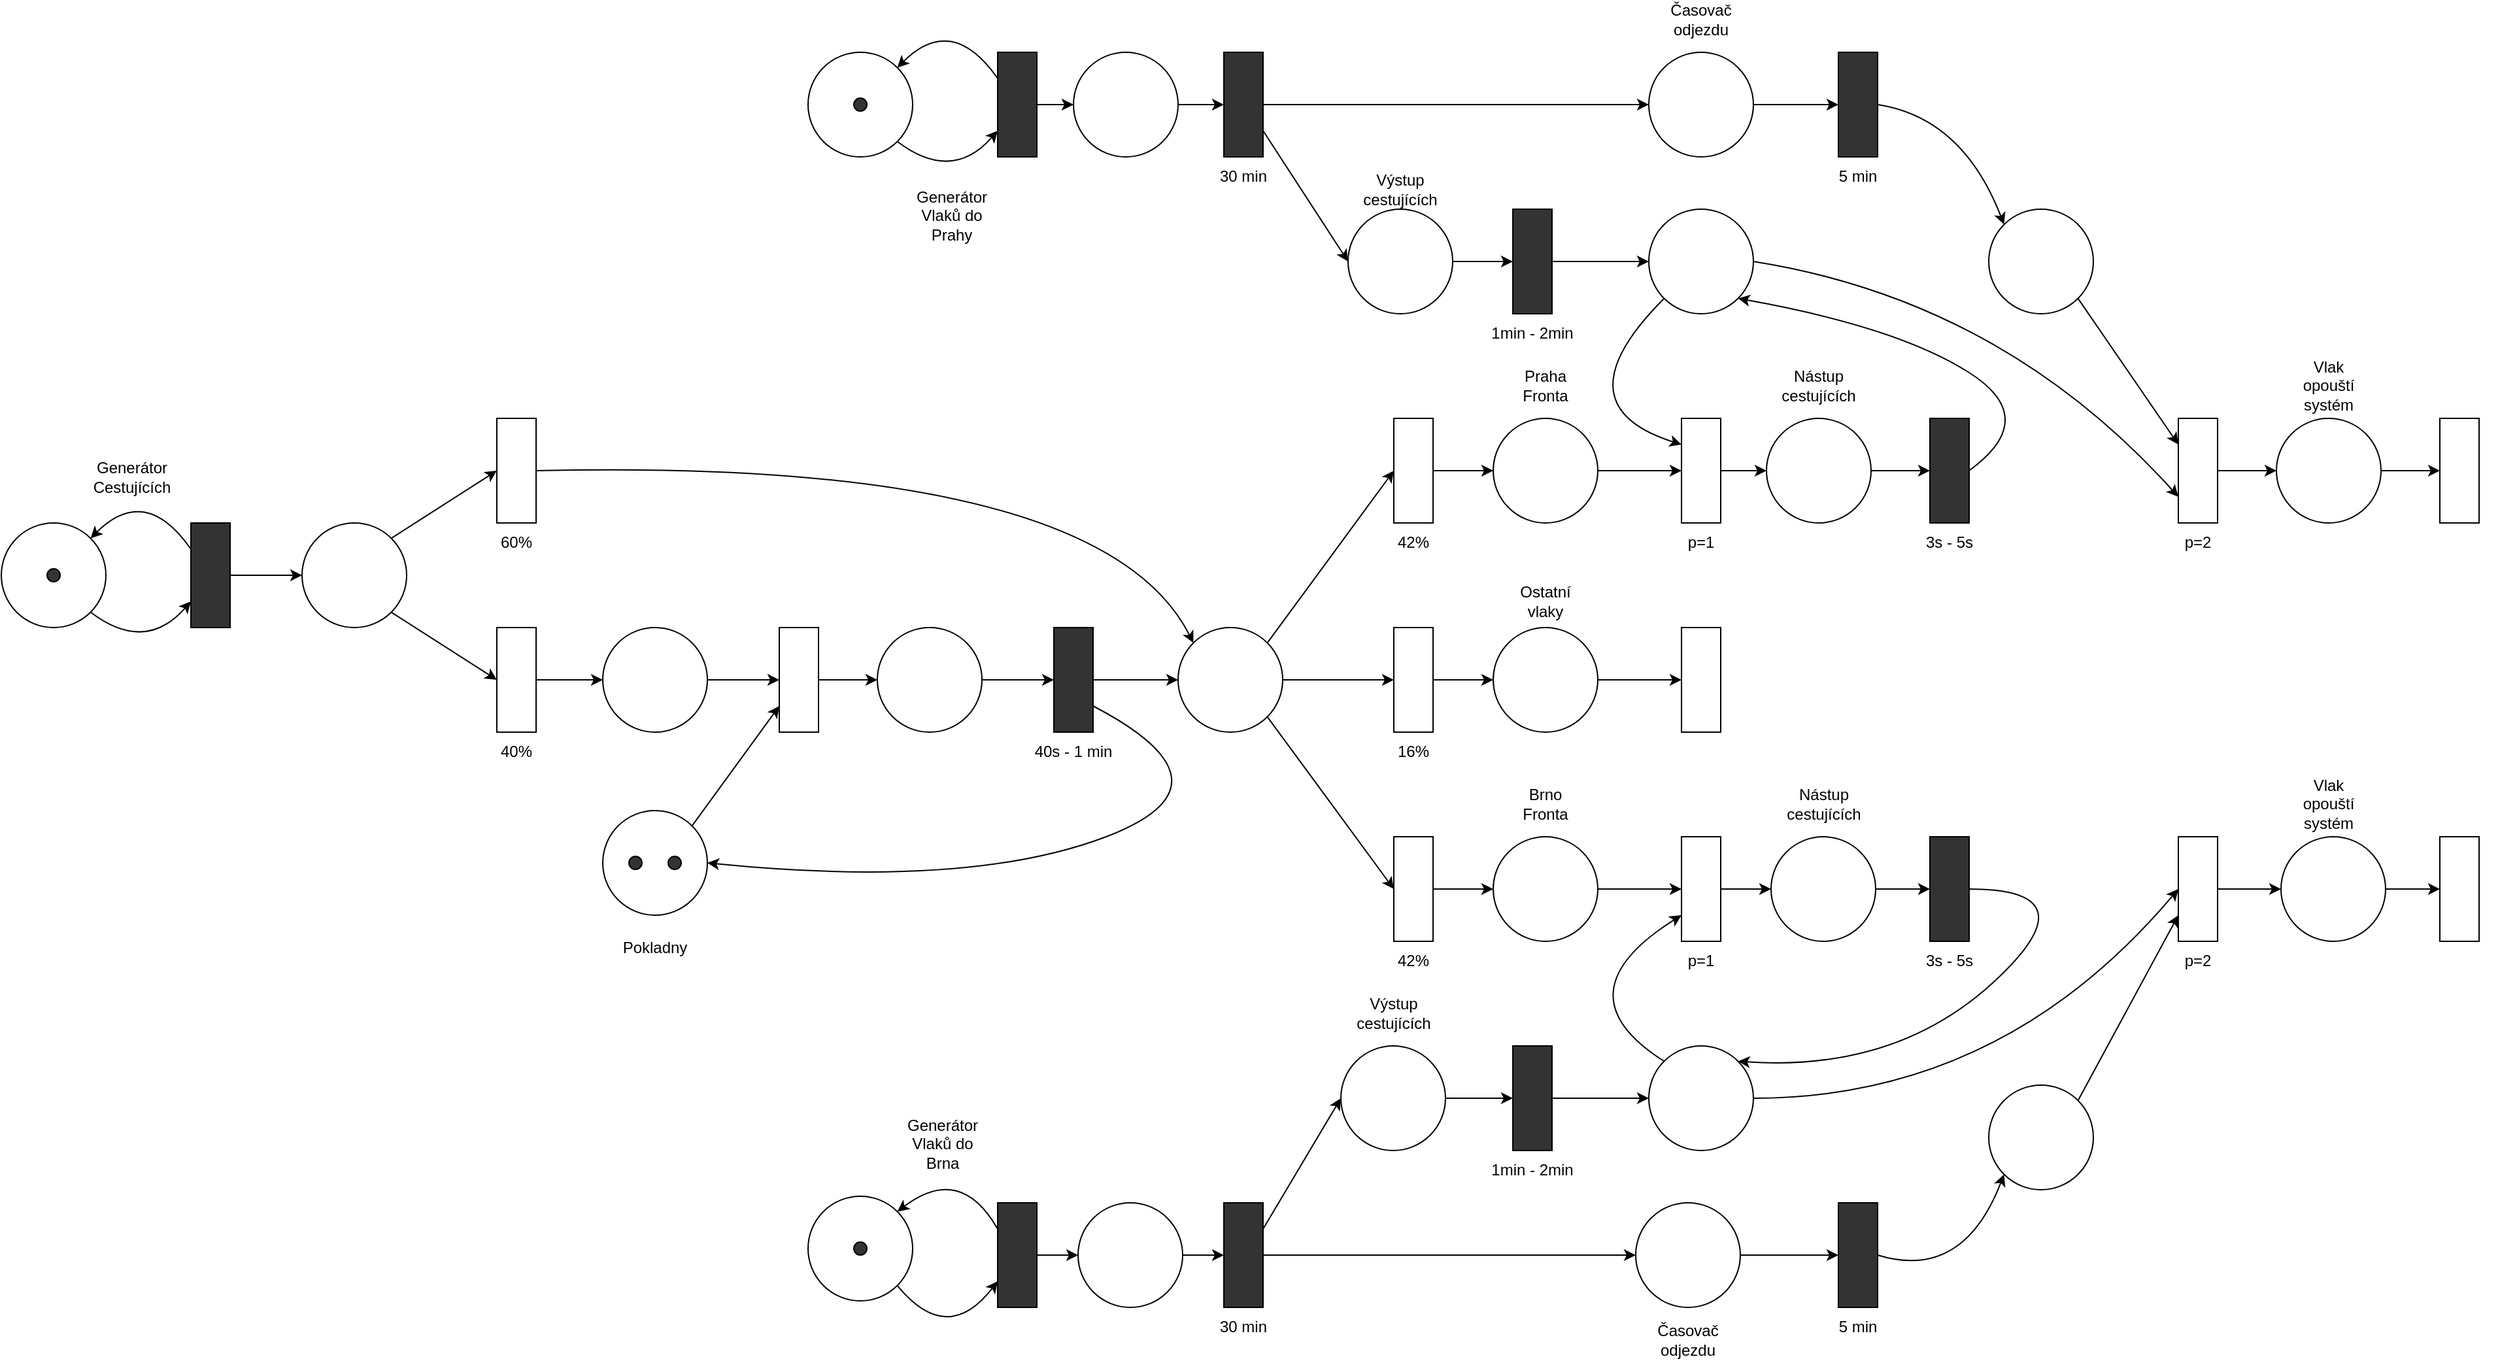 <mxfile version="20.3.0" type="device"><diagram id="8PvpPZHvQpY-oOPZ6STh" name="Stránka-1"><mxGraphModel dx="2031" dy="1251" grid="1" gridSize="10" guides="1" tooltips="1" connect="1" arrows="1" fold="1" page="1" pageScale="1" pageWidth="827" pageHeight="1169" math="0" shadow="0"><root><mxCell id="0"/><mxCell id="1" parent="0"/><mxCell id="_x_UC0KCQt8xl_DycXk4-1" value="" style="ellipse;whiteSpace=wrap;html=1;aspect=fixed;" vertex="1" parent="1"><mxGeometry x="20" y="400" width="80" height="80" as="geometry"/></mxCell><mxCell id="_x_UC0KCQt8xl_DycXk4-7" value="" style="group" vertex="1" connectable="0" parent="1"><mxGeometry x="150" y="400" width="60" height="110" as="geometry"/></mxCell><mxCell id="_x_UC0KCQt8xl_DycXk4-5" value="" style="rounded=0;whiteSpace=wrap;html=1;fillColor=#333333;" vertex="1" parent="_x_UC0KCQt8xl_DycXk4-7"><mxGeometry x="15" width="30" height="80" as="geometry"/></mxCell><mxCell id="_x_UC0KCQt8xl_DycXk4-8" value="" style="group" vertex="1" connectable="0" parent="1"><mxGeometry x="384" y="320" width="60" height="110" as="geometry"/></mxCell><mxCell id="_x_UC0KCQt8xl_DycXk4-2" value="" style="rounded=0;whiteSpace=wrap;html=1;" vertex="1" parent="_x_UC0KCQt8xl_DycXk4-8"><mxGeometry x="15" width="30" height="80" as="geometry"/></mxCell><mxCell id="_x_UC0KCQt8xl_DycXk4-3" value="60%" style="text;html=1;strokeColor=none;fillColor=none;align=center;verticalAlign=middle;whiteSpace=wrap;rounded=0;" vertex="1" parent="_x_UC0KCQt8xl_DycXk4-8"><mxGeometry y="80" width="60" height="30" as="geometry"/></mxCell><mxCell id="_x_UC0KCQt8xl_DycXk4-9" value="" style="ellipse;whiteSpace=wrap;html=1;aspect=fixed;fillColor=#333333;" vertex="1" parent="1"><mxGeometry x="55" y="435" width="10" height="10" as="geometry"/></mxCell><mxCell id="_x_UC0KCQt8xl_DycXk4-10" value="" style="curved=1;endArrow=classic;html=1;rounded=0;exitX=1;exitY=1;exitDx=0;exitDy=0;entryX=0;entryY=0.75;entryDx=0;entryDy=0;" edge="1" parent="1" source="_x_UC0KCQt8xl_DycXk4-1" target="_x_UC0KCQt8xl_DycXk4-5"><mxGeometry width="50" height="50" relative="1" as="geometry"><mxPoint x="260" y="350" as="sourcePoint"/><mxPoint x="310" y="300" as="targetPoint"/><Array as="points"><mxPoint x="130" y="500"/></Array></mxGeometry></mxCell><mxCell id="_x_UC0KCQt8xl_DycXk4-11" value="" style="curved=1;endArrow=classic;html=1;rounded=0;exitX=0;exitY=0.25;exitDx=0;exitDy=0;entryX=1;entryY=0;entryDx=0;entryDy=0;" edge="1" parent="1" source="_x_UC0KCQt8xl_DycXk4-5" target="_x_UC0KCQt8xl_DycXk4-1"><mxGeometry width="50" height="50" relative="1" as="geometry"><mxPoint x="98.284" y="478.284" as="sourcePoint"/><mxPoint x="175" y="470" as="targetPoint"/><Array as="points"><mxPoint x="130" y="370"/></Array></mxGeometry></mxCell><mxCell id="_x_UC0KCQt8xl_DycXk4-13" value="Generátor Cestujících" style="text;html=1;strokeColor=none;fillColor=none;align=center;verticalAlign=middle;whiteSpace=wrap;rounded=0;" vertex="1" parent="1"><mxGeometry x="90" y="350" width="60" height="30" as="geometry"/></mxCell><mxCell id="_x_UC0KCQt8xl_DycXk4-14" value="" style="ellipse;whiteSpace=wrap;html=1;aspect=fixed;fillColor=#FFFFFF;" vertex="1" parent="1"><mxGeometry x="250" y="400" width="80" height="80" as="geometry"/></mxCell><mxCell id="_x_UC0KCQt8xl_DycXk4-15" value="" style="endArrow=classic;html=1;rounded=0;exitX=1;exitY=0.5;exitDx=0;exitDy=0;entryX=0;entryY=0.5;entryDx=0;entryDy=0;" edge="1" parent="1" source="_x_UC0KCQt8xl_DycXk4-5" target="_x_UC0KCQt8xl_DycXk4-14"><mxGeometry width="50" height="50" relative="1" as="geometry"><mxPoint x="260" y="430" as="sourcePoint"/><mxPoint x="310" y="380" as="targetPoint"/></mxGeometry></mxCell><mxCell id="_x_UC0KCQt8xl_DycXk4-16" value="" style="group" vertex="1" connectable="0" parent="1"><mxGeometry x="384" y="480" width="60" height="110" as="geometry"/></mxCell><mxCell id="_x_UC0KCQt8xl_DycXk4-17" value="" style="rounded=0;whiteSpace=wrap;html=1;" vertex="1" parent="_x_UC0KCQt8xl_DycXk4-16"><mxGeometry x="15" width="30" height="80" as="geometry"/></mxCell><mxCell id="_x_UC0KCQt8xl_DycXk4-18" value="40%" style="text;html=1;strokeColor=none;fillColor=none;align=center;verticalAlign=middle;whiteSpace=wrap;rounded=0;" vertex="1" parent="_x_UC0KCQt8xl_DycXk4-16"><mxGeometry y="80" width="60" height="30" as="geometry"/></mxCell><mxCell id="_x_UC0KCQt8xl_DycXk4-19" value="" style="endArrow=classic;html=1;rounded=0;exitX=1;exitY=0;exitDx=0;exitDy=0;entryX=0;entryY=0.5;entryDx=0;entryDy=0;" edge="1" parent="1" source="_x_UC0KCQt8xl_DycXk4-14" target="_x_UC0KCQt8xl_DycXk4-2"><mxGeometry width="50" height="50" relative="1" as="geometry"><mxPoint x="390" y="430" as="sourcePoint"/><mxPoint x="440" y="380" as="targetPoint"/></mxGeometry></mxCell><mxCell id="_x_UC0KCQt8xl_DycXk4-20" value="" style="endArrow=classic;html=1;rounded=0;exitX=1;exitY=1;exitDx=0;exitDy=0;entryX=0;entryY=0.5;entryDx=0;entryDy=0;" edge="1" parent="1" source="_x_UC0KCQt8xl_DycXk4-14" target="_x_UC0KCQt8xl_DycXk4-17"><mxGeometry width="50" height="50" relative="1" as="geometry"><mxPoint x="390" y="430" as="sourcePoint"/><mxPoint x="440" y="380" as="targetPoint"/></mxGeometry></mxCell><mxCell id="_x_UC0KCQt8xl_DycXk4-21" value="" style="ellipse;whiteSpace=wrap;html=1;aspect=fixed;fillColor=#FFFFFF;" vertex="1" parent="1"><mxGeometry x="480" y="480" width="80" height="80" as="geometry"/></mxCell><mxCell id="_x_UC0KCQt8xl_DycXk4-22" value="" style="endArrow=classic;html=1;rounded=0;exitX=1;exitY=0.5;exitDx=0;exitDy=0;" edge="1" parent="1" source="_x_UC0KCQt8xl_DycXk4-17" target="_x_UC0KCQt8xl_DycXk4-21"><mxGeometry width="50" height="50" relative="1" as="geometry"><mxPoint x="460" y="430" as="sourcePoint"/><mxPoint x="510" y="380" as="targetPoint"/></mxGeometry></mxCell><mxCell id="_x_UC0KCQt8xl_DycXk4-23" value="" style="group" vertex="1" connectable="0" parent="1"><mxGeometry x="600" y="480" width="60" height="110" as="geometry"/></mxCell><mxCell id="_x_UC0KCQt8xl_DycXk4-24" value="" style="rounded=0;whiteSpace=wrap;html=1;" vertex="1" parent="_x_UC0KCQt8xl_DycXk4-23"><mxGeometry x="15" width="30" height="80" as="geometry"/></mxCell><mxCell id="_x_UC0KCQt8xl_DycXk4-26" value="" style="endArrow=classic;html=1;rounded=0;entryX=0;entryY=0.5;entryDx=0;entryDy=0;exitX=1;exitY=0.5;exitDx=0;exitDy=0;" edge="1" parent="1" source="_x_UC0KCQt8xl_DycXk4-21" target="_x_UC0KCQt8xl_DycXk4-24"><mxGeometry width="50" height="50" relative="1" as="geometry"><mxPoint x="460" y="430" as="sourcePoint"/><mxPoint x="510" y="380" as="targetPoint"/></mxGeometry></mxCell><mxCell id="_x_UC0KCQt8xl_DycXk4-27" value="" style="ellipse;whiteSpace=wrap;html=1;aspect=fixed;fillColor=#FFFFFF;" vertex="1" parent="1"><mxGeometry x="480" y="620" width="80" height="80" as="geometry"/></mxCell><mxCell id="_x_UC0KCQt8xl_DycXk4-28" value="" style="ellipse;whiteSpace=wrap;html=1;aspect=fixed;fillColor=#333333;" vertex="1" parent="1"><mxGeometry x="530" y="655" width="10" height="10" as="geometry"/></mxCell><mxCell id="_x_UC0KCQt8xl_DycXk4-29" value="" style="ellipse;whiteSpace=wrap;html=1;aspect=fixed;fillColor=#333333;" vertex="1" parent="1"><mxGeometry x="500" y="655" width="10" height="10" as="geometry"/></mxCell><mxCell id="_x_UC0KCQt8xl_DycXk4-30" value="Pokladny" style="text;html=1;strokeColor=none;fillColor=none;align=center;verticalAlign=middle;whiteSpace=wrap;rounded=0;" vertex="1" parent="1"><mxGeometry x="490" y="710" width="60" height="30" as="geometry"/></mxCell><mxCell id="_x_UC0KCQt8xl_DycXk4-31" value="" style="endArrow=classic;html=1;rounded=0;exitX=1;exitY=0;exitDx=0;exitDy=0;entryX=0;entryY=0.75;entryDx=0;entryDy=0;" edge="1" parent="1" source="_x_UC0KCQt8xl_DycXk4-27" target="_x_UC0KCQt8xl_DycXk4-24"><mxGeometry width="50" height="50" relative="1" as="geometry"><mxPoint x="600" y="560" as="sourcePoint"/><mxPoint x="650" y="510" as="targetPoint"/></mxGeometry></mxCell><mxCell id="_x_UC0KCQt8xl_DycXk4-32" value="" style="ellipse;whiteSpace=wrap;html=1;aspect=fixed;fillColor=#FFFFFF;" vertex="1" parent="1"><mxGeometry x="690" y="480" width="80" height="80" as="geometry"/></mxCell><mxCell id="_x_UC0KCQt8xl_DycXk4-33" value="" style="endArrow=classic;html=1;rounded=0;exitX=1;exitY=0.5;exitDx=0;exitDy=0;entryX=0;entryY=0.5;entryDx=0;entryDy=0;" edge="1" parent="1" source="_x_UC0KCQt8xl_DycXk4-24" target="_x_UC0KCQt8xl_DycXk4-32"><mxGeometry width="50" height="50" relative="1" as="geometry"><mxPoint x="810" y="560" as="sourcePoint"/><mxPoint x="860" y="510" as="targetPoint"/></mxGeometry></mxCell><mxCell id="_x_UC0KCQt8xl_DycXk4-34" value="" style="group" vertex="1" connectable="0" parent="1"><mxGeometry x="810" y="480" width="70" height="110" as="geometry"/></mxCell><mxCell id="_x_UC0KCQt8xl_DycXk4-35" value="" style="rounded=0;whiteSpace=wrap;html=1;fillColor=#333333;" vertex="1" parent="_x_UC0KCQt8xl_DycXk4-34"><mxGeometry x="15" width="30" height="80" as="geometry"/></mxCell><mxCell id="_x_UC0KCQt8xl_DycXk4-36" value="40s - 1 min" style="text;html=1;strokeColor=none;fillColor=none;align=center;verticalAlign=middle;whiteSpace=wrap;rounded=0;" vertex="1" parent="_x_UC0KCQt8xl_DycXk4-34"><mxGeometry x="-10" y="80" width="80" height="30" as="geometry"/></mxCell><mxCell id="_x_UC0KCQt8xl_DycXk4-37" value="" style="endArrow=classic;html=1;rounded=0;exitX=1;exitY=0.5;exitDx=0;exitDy=0;entryX=0;entryY=0.5;entryDx=0;entryDy=0;" edge="1" parent="1" source="_x_UC0KCQt8xl_DycXk4-32" target="_x_UC0KCQt8xl_DycXk4-35"><mxGeometry width="50" height="50" relative="1" as="geometry"><mxPoint x="810" y="560" as="sourcePoint"/><mxPoint x="860" y="510" as="targetPoint"/></mxGeometry></mxCell><mxCell id="_x_UC0KCQt8xl_DycXk4-38" value="" style="ellipse;whiteSpace=wrap;html=1;aspect=fixed;fillColor=#FFFFFF;" vertex="1" parent="1"><mxGeometry x="920" y="480" width="80" height="80" as="geometry"/></mxCell><mxCell id="_x_UC0KCQt8xl_DycXk4-39" value="" style="endArrow=classic;html=1;rounded=0;entryX=0;entryY=0.5;entryDx=0;entryDy=0;exitX=1;exitY=0.5;exitDx=0;exitDy=0;" edge="1" parent="1" source="_x_UC0KCQt8xl_DycXk4-35" target="_x_UC0KCQt8xl_DycXk4-38"><mxGeometry width="50" height="50" relative="1" as="geometry"><mxPoint x="810" y="560" as="sourcePoint"/><mxPoint x="860" y="510" as="targetPoint"/></mxGeometry></mxCell><mxCell id="_x_UC0KCQt8xl_DycXk4-40" value="" style="curved=1;endArrow=classic;html=1;rounded=0;exitX=1;exitY=0.5;exitDx=0;exitDy=0;entryX=0;entryY=0;entryDx=0;entryDy=0;" edge="1" parent="1" source="_x_UC0KCQt8xl_DycXk4-2" target="_x_UC0KCQt8xl_DycXk4-38"><mxGeometry width="50" height="50" relative="1" as="geometry"><mxPoint x="705" y="380" as="sourcePoint"/><mxPoint x="755" y="330" as="targetPoint"/><Array as="points"><mxPoint x="860" y="350"/></Array></mxGeometry></mxCell><mxCell id="_x_UC0KCQt8xl_DycXk4-41" value="" style="curved=1;endArrow=classic;html=1;rounded=0;entryX=1;entryY=0.5;entryDx=0;entryDy=0;exitX=1;exitY=0.75;exitDx=0;exitDy=0;" edge="1" parent="1" source="_x_UC0KCQt8xl_DycXk4-35" target="_x_UC0KCQt8xl_DycXk4-27"><mxGeometry width="50" height="50" relative="1" as="geometry"><mxPoint x="810" y="560" as="sourcePoint"/><mxPoint x="860" y="510" as="targetPoint"/><Array as="points"><mxPoint x="970" y="600"/><mxPoint x="760" y="680"/></Array></mxGeometry></mxCell><mxCell id="_x_UC0KCQt8xl_DycXk4-42" value="" style="group" vertex="1" connectable="0" parent="1"><mxGeometry x="1070" y="320" width="60" height="110" as="geometry"/></mxCell><mxCell id="_x_UC0KCQt8xl_DycXk4-43" value="" style="rounded=0;whiteSpace=wrap;html=1;" vertex="1" parent="_x_UC0KCQt8xl_DycXk4-42"><mxGeometry x="15" width="30" height="80" as="geometry"/></mxCell><mxCell id="_x_UC0KCQt8xl_DycXk4-44" value="42%" style="text;html=1;strokeColor=none;fillColor=none;align=center;verticalAlign=middle;whiteSpace=wrap;rounded=0;" vertex="1" parent="_x_UC0KCQt8xl_DycXk4-42"><mxGeometry y="80" width="60" height="30" as="geometry"/></mxCell><mxCell id="_x_UC0KCQt8xl_DycXk4-45" value="" style="group" vertex="1" connectable="0" parent="1"><mxGeometry x="1070" y="480" width="60" height="110" as="geometry"/></mxCell><mxCell id="_x_UC0KCQt8xl_DycXk4-46" value="" style="rounded=0;whiteSpace=wrap;html=1;" vertex="1" parent="_x_UC0KCQt8xl_DycXk4-45"><mxGeometry x="15" width="30" height="80" as="geometry"/></mxCell><mxCell id="_x_UC0KCQt8xl_DycXk4-47" value="16%" style="text;html=1;strokeColor=none;fillColor=none;align=center;verticalAlign=middle;whiteSpace=wrap;rounded=0;" vertex="1" parent="_x_UC0KCQt8xl_DycXk4-45"><mxGeometry y="80" width="60" height="30" as="geometry"/></mxCell><mxCell id="_x_UC0KCQt8xl_DycXk4-48" value="" style="group" vertex="1" connectable="0" parent="1"><mxGeometry x="1070" y="640" width="60" height="110" as="geometry"/></mxCell><mxCell id="_x_UC0KCQt8xl_DycXk4-49" value="" style="rounded=0;whiteSpace=wrap;html=1;" vertex="1" parent="_x_UC0KCQt8xl_DycXk4-48"><mxGeometry x="15" width="30" height="80" as="geometry"/></mxCell><mxCell id="_x_UC0KCQt8xl_DycXk4-50" value="42%" style="text;html=1;strokeColor=none;fillColor=none;align=center;verticalAlign=middle;whiteSpace=wrap;rounded=0;" vertex="1" parent="_x_UC0KCQt8xl_DycXk4-48"><mxGeometry y="80" width="60" height="30" as="geometry"/></mxCell><mxCell id="_x_UC0KCQt8xl_DycXk4-51" value="" style="endArrow=classic;html=1;rounded=0;entryX=0;entryY=0.5;entryDx=0;entryDy=0;exitX=1;exitY=0.5;exitDx=0;exitDy=0;" edge="1" parent="1" source="_x_UC0KCQt8xl_DycXk4-38" target="_x_UC0KCQt8xl_DycXk4-46"><mxGeometry width="50" height="50" relative="1" as="geometry"><mxPoint x="1090" y="560" as="sourcePoint"/><mxPoint x="1140" y="510" as="targetPoint"/></mxGeometry></mxCell><mxCell id="_x_UC0KCQt8xl_DycXk4-52" value="" style="endArrow=classic;html=1;rounded=0;entryX=0;entryY=0.5;entryDx=0;entryDy=0;exitX=1;exitY=0;exitDx=0;exitDy=0;" edge="1" parent="1" source="_x_UC0KCQt8xl_DycXk4-38" target="_x_UC0KCQt8xl_DycXk4-43"><mxGeometry width="50" height="50" relative="1" as="geometry"><mxPoint x="1090" y="560" as="sourcePoint"/><mxPoint x="1140" y="510" as="targetPoint"/></mxGeometry></mxCell><mxCell id="_x_UC0KCQt8xl_DycXk4-53" value="" style="endArrow=classic;html=1;rounded=0;entryX=0;entryY=0.5;entryDx=0;entryDy=0;exitX=1;exitY=1;exitDx=0;exitDy=0;" edge="1" parent="1" source="_x_UC0KCQt8xl_DycXk4-38" target="_x_UC0KCQt8xl_DycXk4-49"><mxGeometry width="50" height="50" relative="1" as="geometry"><mxPoint x="1090" y="560" as="sourcePoint"/><mxPoint x="1140" y="510" as="targetPoint"/></mxGeometry></mxCell><mxCell id="_x_UC0KCQt8xl_DycXk4-54" value="" style="ellipse;whiteSpace=wrap;html=1;aspect=fixed;fillColor=#FFFFFF;" vertex="1" parent="1"><mxGeometry x="1161" y="480" width="80" height="80" as="geometry"/></mxCell><mxCell id="_x_UC0KCQt8xl_DycXk4-55" value="" style="group" vertex="1" connectable="0" parent="1"><mxGeometry x="1290" y="480" width="60" height="110" as="geometry"/></mxCell><mxCell id="_x_UC0KCQt8xl_DycXk4-56" value="" style="rounded=0;whiteSpace=wrap;html=1;" vertex="1" parent="_x_UC0KCQt8xl_DycXk4-55"><mxGeometry x="15" width="30" height="80" as="geometry"/></mxCell><mxCell id="_x_UC0KCQt8xl_DycXk4-58" value="" style="endArrow=classic;html=1;rounded=0;entryX=0;entryY=0.5;entryDx=0;entryDy=0;exitX=1;exitY=0.5;exitDx=0;exitDy=0;" edge="1" parent="1" source="_x_UC0KCQt8xl_DycXk4-46" target="_x_UC0KCQt8xl_DycXk4-54"><mxGeometry width="50" height="50" relative="1" as="geometry"><mxPoint x="1120" y="570" as="sourcePoint"/><mxPoint x="1170" y="520" as="targetPoint"/></mxGeometry></mxCell><mxCell id="_x_UC0KCQt8xl_DycXk4-59" value="" style="endArrow=classic;html=1;rounded=0;exitX=1;exitY=0.5;exitDx=0;exitDy=0;entryX=0;entryY=0.5;entryDx=0;entryDy=0;" edge="1" parent="1" source="_x_UC0KCQt8xl_DycXk4-54" target="_x_UC0KCQt8xl_DycXk4-56"><mxGeometry width="50" height="50" relative="1" as="geometry"><mxPoint x="1120" y="570" as="sourcePoint"/><mxPoint x="1170" y="520" as="targetPoint"/></mxGeometry></mxCell><mxCell id="_x_UC0KCQt8xl_DycXk4-60" value="" style="ellipse;whiteSpace=wrap;html=1;aspect=fixed;fillColor=#FFFFFF;" vertex="1" parent="1"><mxGeometry x="1161" y="320" width="80" height="80" as="geometry"/></mxCell><mxCell id="_x_UC0KCQt8xl_DycXk4-61" value="" style="ellipse;whiteSpace=wrap;html=1;aspect=fixed;fillColor=#FFFFFF;" vertex="1" parent="1"><mxGeometry x="1161" y="640" width="80" height="80" as="geometry"/></mxCell><mxCell id="_x_UC0KCQt8xl_DycXk4-62" value="" style="endArrow=classic;html=1;rounded=0;entryX=0;entryY=0.5;entryDx=0;entryDy=0;exitX=1;exitY=0.5;exitDx=0;exitDy=0;" edge="1" parent="1" source="_x_UC0KCQt8xl_DycXk4-43" target="_x_UC0KCQt8xl_DycXk4-60"><mxGeometry width="50" height="50" relative="1" as="geometry"><mxPoint x="1080" y="520" as="sourcePoint"/><mxPoint x="1130" y="470" as="targetPoint"/></mxGeometry></mxCell><mxCell id="_x_UC0KCQt8xl_DycXk4-63" value="" style="endArrow=classic;html=1;rounded=0;entryX=0;entryY=0.5;entryDx=0;entryDy=0;exitX=1;exitY=0.5;exitDx=0;exitDy=0;" edge="1" parent="1" source="_x_UC0KCQt8xl_DycXk4-49" target="_x_UC0KCQt8xl_DycXk4-61"><mxGeometry width="50" height="50" relative="1" as="geometry"><mxPoint x="1080" y="520" as="sourcePoint"/><mxPoint x="1130" y="470" as="targetPoint"/></mxGeometry></mxCell><mxCell id="_x_UC0KCQt8xl_DycXk4-64" value="Ostatní vlaky" style="text;html=1;strokeColor=none;fillColor=none;align=center;verticalAlign=middle;whiteSpace=wrap;rounded=0;" vertex="1" parent="1"><mxGeometry x="1171" y="445" width="60" height="30" as="geometry"/></mxCell><mxCell id="_x_UC0KCQt8xl_DycXk4-65" value="Brno Fronta" style="text;html=1;strokeColor=none;fillColor=none;align=center;verticalAlign=middle;whiteSpace=wrap;rounded=0;" vertex="1" parent="1"><mxGeometry x="1171" y="600" width="60" height="30" as="geometry"/></mxCell><mxCell id="_x_UC0KCQt8xl_DycXk4-66" value="Praha Fronta" style="text;html=1;strokeColor=none;fillColor=none;align=center;verticalAlign=middle;whiteSpace=wrap;rounded=0;" vertex="1" parent="1"><mxGeometry x="1171" y="280" width="60" height="30" as="geometry"/></mxCell><mxCell id="_x_UC0KCQt8xl_DycXk4-67" value="" style="group" vertex="1" connectable="0" parent="1"><mxGeometry x="1290" y="320" width="60" height="110" as="geometry"/></mxCell><mxCell id="_x_UC0KCQt8xl_DycXk4-68" value="" style="rounded=0;whiteSpace=wrap;html=1;" vertex="1" parent="_x_UC0KCQt8xl_DycXk4-67"><mxGeometry x="15" width="30" height="80" as="geometry"/></mxCell><mxCell id="_x_UC0KCQt8xl_DycXk4-69" value="p=1" style="text;html=1;strokeColor=none;fillColor=none;align=center;verticalAlign=middle;whiteSpace=wrap;rounded=0;" vertex="1" parent="_x_UC0KCQt8xl_DycXk4-67"><mxGeometry y="80" width="60" height="30" as="geometry"/></mxCell><mxCell id="_x_UC0KCQt8xl_DycXk4-70" value="" style="endArrow=classic;html=1;rounded=0;entryX=0;entryY=0.5;entryDx=0;entryDy=0;exitX=1;exitY=0.5;exitDx=0;exitDy=0;" edge="1" parent="1" source="_x_UC0KCQt8xl_DycXk4-60" target="_x_UC0KCQt8xl_DycXk4-68"><mxGeometry width="50" height="50" relative="1" as="geometry"><mxPoint x="1250" y="370" as="sourcePoint"/><mxPoint x="1300" y="320" as="targetPoint"/></mxGeometry></mxCell><mxCell id="_x_UC0KCQt8xl_DycXk4-71" value="" style="ellipse;whiteSpace=wrap;html=1;aspect=fixed;fillColor=#FFFFFF;" vertex="1" parent="1"><mxGeometry x="1280" y="160" width="80" height="80" as="geometry"/></mxCell><mxCell id="_x_UC0KCQt8xl_DycXk4-72" value="" style="curved=1;endArrow=classic;html=1;rounded=0;entryX=0;entryY=0.25;entryDx=0;entryDy=0;exitX=0;exitY=1;exitDx=0;exitDy=0;" edge="1" parent="1" source="_x_UC0KCQt8xl_DycXk4-71" target="_x_UC0KCQt8xl_DycXk4-68"><mxGeometry width="50" height="50" relative="1" as="geometry"><mxPoint x="1250" y="370" as="sourcePoint"/><mxPoint x="1300" y="320" as="targetPoint"/><Array as="points"><mxPoint x="1210" y="310"/></Array></mxGeometry></mxCell><mxCell id="_x_UC0KCQt8xl_DycXk4-73" value="" style="ellipse;whiteSpace=wrap;html=1;aspect=fixed;fillColor=#FFFFFF;" vertex="1" parent="1"><mxGeometry x="1370" y="320" width="80" height="80" as="geometry"/></mxCell><mxCell id="_x_UC0KCQt8xl_DycXk4-74" value="" style="endArrow=classic;html=1;rounded=0;entryX=0;entryY=0.5;entryDx=0;entryDy=0;exitX=1;exitY=0.5;exitDx=0;exitDy=0;" edge="1" parent="1" source="_x_UC0KCQt8xl_DycXk4-68" target="_x_UC0KCQt8xl_DycXk4-73"><mxGeometry width="50" height="50" relative="1" as="geometry"><mxPoint x="1250" y="370" as="sourcePoint"/><mxPoint x="1300" y="320" as="targetPoint"/></mxGeometry></mxCell><mxCell id="_x_UC0KCQt8xl_DycXk4-75" value="" style="group" vertex="1" connectable="0" parent="1"><mxGeometry x="1480" y="320" width="60" height="110" as="geometry"/></mxCell><mxCell id="_x_UC0KCQt8xl_DycXk4-76" value="" style="rounded=0;whiteSpace=wrap;html=1;fillColor=#333333;" vertex="1" parent="_x_UC0KCQt8xl_DycXk4-75"><mxGeometry x="15" width="30" height="80" as="geometry"/></mxCell><mxCell id="_x_UC0KCQt8xl_DycXk4-77" value="3s - 5s" style="text;html=1;strokeColor=none;fillColor=none;align=center;verticalAlign=middle;whiteSpace=wrap;rounded=0;" vertex="1" parent="_x_UC0KCQt8xl_DycXk4-75"><mxGeometry y="80" width="60" height="30" as="geometry"/></mxCell><mxCell id="_x_UC0KCQt8xl_DycXk4-78" value="" style="endArrow=classic;html=1;rounded=0;entryX=0;entryY=0.5;entryDx=0;entryDy=0;exitX=1;exitY=0.5;exitDx=0;exitDy=0;" edge="1" parent="1" source="_x_UC0KCQt8xl_DycXk4-73" target="_x_UC0KCQt8xl_DycXk4-76"><mxGeometry width="50" height="50" relative="1" as="geometry"><mxPoint x="1250" y="370" as="sourcePoint"/><mxPoint x="1300" y="320" as="targetPoint"/></mxGeometry></mxCell><mxCell id="_x_UC0KCQt8xl_DycXk4-79" value="" style="curved=1;endArrow=classic;html=1;rounded=0;entryX=1;entryY=1;entryDx=0;entryDy=0;exitX=1;exitY=0.5;exitDx=0;exitDy=0;" edge="1" parent="1" source="_x_UC0KCQt8xl_DycXk4-76" target="_x_UC0KCQt8xl_DycXk4-71"><mxGeometry width="50" height="50" relative="1" as="geometry"><mxPoint x="1250" y="370" as="sourcePoint"/><mxPoint x="1300" y="320" as="targetPoint"/><Array as="points"><mxPoint x="1580" y="320"/><mxPoint x="1470" y="250"/></Array></mxGeometry></mxCell><mxCell id="_x_UC0KCQt8xl_DycXk4-80" value="" style="group" vertex="1" connectable="0" parent="1"><mxGeometry x="1670" y="320" width="60" height="110" as="geometry"/></mxCell><mxCell id="_x_UC0KCQt8xl_DycXk4-81" value="" style="rounded=0;whiteSpace=wrap;html=1;" vertex="1" parent="_x_UC0KCQt8xl_DycXk4-80"><mxGeometry x="15" width="30" height="80" as="geometry"/></mxCell><mxCell id="_x_UC0KCQt8xl_DycXk4-82" value="p=2" style="text;html=1;strokeColor=none;fillColor=none;align=center;verticalAlign=middle;whiteSpace=wrap;rounded=0;" vertex="1" parent="_x_UC0KCQt8xl_DycXk4-80"><mxGeometry y="80" width="60" height="30" as="geometry"/></mxCell><mxCell id="_x_UC0KCQt8xl_DycXk4-83" value="" style="curved=1;endArrow=classic;html=1;rounded=0;exitX=1;exitY=0.5;exitDx=0;exitDy=0;entryX=0;entryY=0.75;entryDx=0;entryDy=0;" edge="1" parent="1" source="_x_UC0KCQt8xl_DycXk4-71" target="_x_UC0KCQt8xl_DycXk4-81"><mxGeometry width="50" height="50" relative="1" as="geometry"><mxPoint x="1340" y="370" as="sourcePoint"/><mxPoint x="1390" y="320" as="targetPoint"/><Array as="points"><mxPoint x="1550" y="230"/></Array></mxGeometry></mxCell><mxCell id="_x_UC0KCQt8xl_DycXk4-84" value="" style="ellipse;whiteSpace=wrap;html=1;aspect=fixed;fillColor=#FFFFFF;" vertex="1" parent="1"><mxGeometry x="1760" y="320" width="80" height="80" as="geometry"/></mxCell><mxCell id="_x_UC0KCQt8xl_DycXk4-85" value="" style="endArrow=classic;html=1;rounded=0;entryX=0;entryY=0.5;entryDx=0;entryDy=0;exitX=1;exitY=0.5;exitDx=0;exitDy=0;" edge="1" parent="1" source="_x_UC0KCQt8xl_DycXk4-81" target="_x_UC0KCQt8xl_DycXk4-84"><mxGeometry width="50" height="50" relative="1" as="geometry"><mxPoint x="1730" y="350" as="sourcePoint"/><mxPoint x="1390" y="320" as="targetPoint"/></mxGeometry></mxCell><mxCell id="_x_UC0KCQt8xl_DycXk4-86" value="" style="group" vertex="1" connectable="0" parent="1"><mxGeometry x="1870" y="320" width="60" height="110" as="geometry"/></mxCell><mxCell id="_x_UC0KCQt8xl_DycXk4-87" value="" style="rounded=0;whiteSpace=wrap;html=1;" vertex="1" parent="_x_UC0KCQt8xl_DycXk4-86"><mxGeometry x="15" width="30" height="80" as="geometry"/></mxCell><mxCell id="_x_UC0KCQt8xl_DycXk4-89" value="" style="endArrow=classic;html=1;rounded=0;entryX=0;entryY=0.5;entryDx=0;entryDy=0;exitX=1;exitY=0.5;exitDx=0;exitDy=0;" edge="1" parent="1" source="_x_UC0KCQt8xl_DycXk4-84" target="_x_UC0KCQt8xl_DycXk4-87"><mxGeometry width="50" height="50" relative="1" as="geometry"><mxPoint x="1340" y="370" as="sourcePoint"/><mxPoint x="1390" y="320" as="targetPoint"/></mxGeometry></mxCell><mxCell id="_x_UC0KCQt8xl_DycXk4-90" value="" style="ellipse;whiteSpace=wrap;html=1;aspect=fixed;fillColor=#FFFFFF;" vertex="1" parent="1"><mxGeometry x="1540" y="160" width="80" height="80" as="geometry"/></mxCell><mxCell id="_x_UC0KCQt8xl_DycXk4-91" value="" style="endArrow=classic;html=1;rounded=0;entryX=0;entryY=0.25;entryDx=0;entryDy=0;exitX=1;exitY=1;exitDx=0;exitDy=0;" edge="1" parent="1" source="_x_UC0KCQt8xl_DycXk4-90" target="_x_UC0KCQt8xl_DycXk4-81"><mxGeometry width="50" height="50" relative="1" as="geometry"><mxPoint x="1340" y="370" as="sourcePoint"/><mxPoint x="1390" y="320" as="targetPoint"/></mxGeometry></mxCell><mxCell id="_x_UC0KCQt8xl_DycXk4-92" value="" style="group" vertex="1" connectable="0" parent="1"><mxGeometry x="1410" y="40" width="60" height="110" as="geometry"/></mxCell><mxCell id="_x_UC0KCQt8xl_DycXk4-93" value="" style="rounded=0;whiteSpace=wrap;html=1;fillColor=#333333;" vertex="1" parent="_x_UC0KCQt8xl_DycXk4-92"><mxGeometry x="15" width="30" height="80" as="geometry"/></mxCell><mxCell id="_x_UC0KCQt8xl_DycXk4-94" value="5 min" style="text;html=1;strokeColor=none;fillColor=none;align=center;verticalAlign=middle;whiteSpace=wrap;rounded=0;" vertex="1" parent="_x_UC0KCQt8xl_DycXk4-92"><mxGeometry y="80" width="60" height="30" as="geometry"/></mxCell><mxCell id="_x_UC0KCQt8xl_DycXk4-95" value="" style="curved=1;endArrow=classic;html=1;rounded=0;entryX=0;entryY=0;entryDx=0;entryDy=0;exitX=1;exitY=0.5;exitDx=0;exitDy=0;" edge="1" parent="1" source="_x_UC0KCQt8xl_DycXk4-93" target="_x_UC0KCQt8xl_DycXk4-90"><mxGeometry width="50" height="50" relative="1" as="geometry"><mxPoint x="1340" y="370" as="sourcePoint"/><mxPoint x="1390" y="320" as="targetPoint"/><Array as="points"><mxPoint x="1520" y="90"/></Array></mxGeometry></mxCell><mxCell id="_x_UC0KCQt8xl_DycXk4-96" value="" style="ellipse;whiteSpace=wrap;html=1;aspect=fixed;fillColor=#FFFFFF;" vertex="1" parent="1"><mxGeometry x="1280" y="40" width="80" height="80" as="geometry"/></mxCell><mxCell id="_x_UC0KCQt8xl_DycXk4-97" value="" style="endArrow=classic;html=1;rounded=0;entryX=0;entryY=0.5;entryDx=0;entryDy=0;exitX=1;exitY=0.5;exitDx=0;exitDy=0;" edge="1" parent="1" source="_x_UC0KCQt8xl_DycXk4-96" target="_x_UC0KCQt8xl_DycXk4-93"><mxGeometry width="50" height="50" relative="1" as="geometry"><mxPoint x="1340" y="330" as="sourcePoint"/><mxPoint x="1390" y="280" as="targetPoint"/></mxGeometry></mxCell><mxCell id="_x_UC0KCQt8xl_DycXk4-98" value="" style="ellipse;whiteSpace=wrap;html=1;aspect=fixed;" vertex="1" parent="1"><mxGeometry x="637" y="40" width="80" height="80" as="geometry"/></mxCell><mxCell id="_x_UC0KCQt8xl_DycXk4-99" value="" style="group" vertex="1" connectable="0" parent="1"><mxGeometry x="767" y="40" width="60" height="110" as="geometry"/></mxCell><mxCell id="_x_UC0KCQt8xl_DycXk4-100" value="" style="rounded=0;whiteSpace=wrap;html=1;fillColor=#333333;" vertex="1" parent="_x_UC0KCQt8xl_DycXk4-99"><mxGeometry x="15" width="30" height="80" as="geometry"/></mxCell><mxCell id="_x_UC0KCQt8xl_DycXk4-101" value="" style="ellipse;whiteSpace=wrap;html=1;aspect=fixed;fillColor=#333333;" vertex="1" parent="1"><mxGeometry x="672" y="75" width="10" height="10" as="geometry"/></mxCell><mxCell id="_x_UC0KCQt8xl_DycXk4-102" value="" style="curved=1;endArrow=classic;html=1;rounded=0;exitX=1;exitY=1;exitDx=0;exitDy=0;entryX=0;entryY=0.75;entryDx=0;entryDy=0;" edge="1" parent="1" source="_x_UC0KCQt8xl_DycXk4-98" target="_x_UC0KCQt8xl_DycXk4-100"><mxGeometry width="50" height="50" relative="1" as="geometry"><mxPoint x="877" y="-10" as="sourcePoint"/><mxPoint x="927" y="-60" as="targetPoint"/><Array as="points"><mxPoint x="747" y="140"/></Array></mxGeometry></mxCell><mxCell id="_x_UC0KCQt8xl_DycXk4-103" value="" style="curved=1;endArrow=classic;html=1;rounded=0;exitX=0;exitY=0.25;exitDx=0;exitDy=0;entryX=1;entryY=0;entryDx=0;entryDy=0;" edge="1" parent="1" source="_x_UC0KCQt8xl_DycXk4-100" target="_x_UC0KCQt8xl_DycXk4-98"><mxGeometry width="50" height="50" relative="1" as="geometry"><mxPoint x="715.284" y="118.284" as="sourcePoint"/><mxPoint x="792" y="110" as="targetPoint"/><Array as="points"><mxPoint x="747" y="10"/></Array></mxGeometry></mxCell><mxCell id="_x_UC0KCQt8xl_DycXk4-104" value="" style="ellipse;whiteSpace=wrap;html=1;aspect=fixed;fillColor=#FFFFFF;" vertex="1" parent="1"><mxGeometry x="840" y="40" width="80" height="80" as="geometry"/></mxCell><mxCell id="_x_UC0KCQt8xl_DycXk4-105" value="" style="endArrow=classic;html=1;rounded=0;entryX=0;entryY=0.5;entryDx=0;entryDy=0;exitX=1;exitY=0.5;exitDx=0;exitDy=0;" edge="1" parent="1" source="_x_UC0KCQt8xl_DycXk4-100" target="_x_UC0KCQt8xl_DycXk4-104"><mxGeometry width="50" height="50" relative="1" as="geometry"><mxPoint x="1100" y="330" as="sourcePoint"/><mxPoint x="1150" y="280" as="targetPoint"/></mxGeometry></mxCell><mxCell id="_x_UC0KCQt8xl_DycXk4-106" value="" style="group" vertex="1" connectable="0" parent="1"><mxGeometry x="940" y="40" width="60" height="110" as="geometry"/></mxCell><mxCell id="_x_UC0KCQt8xl_DycXk4-107" value="" style="rounded=0;whiteSpace=wrap;html=1;fillColor=#333333;" vertex="1" parent="_x_UC0KCQt8xl_DycXk4-106"><mxGeometry x="15" width="30" height="80" as="geometry"/></mxCell><mxCell id="_x_UC0KCQt8xl_DycXk4-108" value="30 min" style="text;html=1;strokeColor=none;fillColor=none;align=center;verticalAlign=middle;whiteSpace=wrap;rounded=0;" vertex="1" parent="_x_UC0KCQt8xl_DycXk4-106"><mxGeometry y="80" width="60" height="30" as="geometry"/></mxCell><mxCell id="_x_UC0KCQt8xl_DycXk4-109" value="" style="endArrow=classic;html=1;rounded=0;entryX=0;entryY=0.5;entryDx=0;entryDy=0;exitX=1;exitY=0.5;exitDx=0;exitDy=0;" edge="1" parent="1" source="_x_UC0KCQt8xl_DycXk4-104" target="_x_UC0KCQt8xl_DycXk4-107"><mxGeometry width="50" height="50" relative="1" as="geometry"><mxPoint x="1100" y="330" as="sourcePoint"/><mxPoint x="1150" y="280" as="targetPoint"/></mxGeometry></mxCell><mxCell id="_x_UC0KCQt8xl_DycXk4-110" value="" style="endArrow=classic;html=1;rounded=0;entryX=0;entryY=0.5;entryDx=0;entryDy=0;exitX=1;exitY=0.5;exitDx=0;exitDy=0;" edge="1" parent="1" source="_x_UC0KCQt8xl_DycXk4-107" target="_x_UC0KCQt8xl_DycXk4-96"><mxGeometry width="50" height="50" relative="1" as="geometry"><mxPoint x="1100" y="330" as="sourcePoint"/><mxPoint x="1150" y="280" as="targetPoint"/></mxGeometry></mxCell><mxCell id="_x_UC0KCQt8xl_DycXk4-111" value="" style="ellipse;whiteSpace=wrap;html=1;aspect=fixed;fillColor=#FFFFFF;" vertex="1" parent="1"><mxGeometry x="1050" y="160" width="80" height="80" as="geometry"/></mxCell><mxCell id="_x_UC0KCQt8xl_DycXk4-112" value="" style="endArrow=classic;html=1;rounded=0;entryX=0;entryY=0.5;entryDx=0;entryDy=0;exitX=1;exitY=0.75;exitDx=0;exitDy=0;" edge="1" parent="1" source="_x_UC0KCQt8xl_DycXk4-107" target="_x_UC0KCQt8xl_DycXk4-111"><mxGeometry width="50" height="50" relative="1" as="geometry"><mxPoint x="1100" y="330" as="sourcePoint"/><mxPoint x="1150" y="280" as="targetPoint"/></mxGeometry></mxCell><mxCell id="_x_UC0KCQt8xl_DycXk4-113" value="" style="group" vertex="1" connectable="0" parent="1"><mxGeometry x="1161" y="160" width="70" height="110" as="geometry"/></mxCell><mxCell id="_x_UC0KCQt8xl_DycXk4-114" value="" style="rounded=0;whiteSpace=wrap;html=1;fillColor=#333333;" vertex="1" parent="_x_UC0KCQt8xl_DycXk4-113"><mxGeometry x="15" width="30" height="80" as="geometry"/></mxCell><mxCell id="_x_UC0KCQt8xl_DycXk4-115" value="1min - 2min" style="text;html=1;strokeColor=none;fillColor=none;align=center;verticalAlign=middle;whiteSpace=wrap;rounded=0;" vertex="1" parent="_x_UC0KCQt8xl_DycXk4-113"><mxGeometry x="-10" y="80" width="80" height="30" as="geometry"/></mxCell><mxCell id="_x_UC0KCQt8xl_DycXk4-116" style="edgeStyle=orthogonalEdgeStyle;rounded=0;orthogonalLoop=1;jettySize=auto;html=1;exitX=1;exitY=0.5;exitDx=0;exitDy=0;entryX=0;entryY=0.5;entryDx=0;entryDy=0;" edge="1" parent="1" source="_x_UC0KCQt8xl_DycXk4-114" target="_x_UC0KCQt8xl_DycXk4-71"><mxGeometry relative="1" as="geometry"/></mxCell><mxCell id="_x_UC0KCQt8xl_DycXk4-117" value="" style="endArrow=classic;html=1;rounded=0;entryX=0;entryY=0.5;entryDx=0;entryDy=0;exitX=1;exitY=0.5;exitDx=0;exitDy=0;" edge="1" parent="1" source="_x_UC0KCQt8xl_DycXk4-111" target="_x_UC0KCQt8xl_DycXk4-114"><mxGeometry width="50" height="50" relative="1" as="geometry"><mxPoint x="1100" y="320" as="sourcePoint"/><mxPoint x="1150" y="270" as="targetPoint"/></mxGeometry></mxCell><mxCell id="_x_UC0KCQt8xl_DycXk4-118" value="" style="group" vertex="1" connectable="0" parent="1"><mxGeometry x="1290" y="640" width="60" height="110" as="geometry"/></mxCell><mxCell id="_x_UC0KCQt8xl_DycXk4-119" value="" style="rounded=0;whiteSpace=wrap;html=1;" vertex="1" parent="_x_UC0KCQt8xl_DycXk4-118"><mxGeometry x="15" width="30" height="80" as="geometry"/></mxCell><mxCell id="_x_UC0KCQt8xl_DycXk4-120" value="p=1" style="text;html=1;strokeColor=none;fillColor=none;align=center;verticalAlign=middle;whiteSpace=wrap;rounded=0;" vertex="1" parent="_x_UC0KCQt8xl_DycXk4-118"><mxGeometry y="80" width="60" height="30" as="geometry"/></mxCell><mxCell id="_x_UC0KCQt8xl_DycXk4-121" value="" style="ellipse;whiteSpace=wrap;html=1;aspect=fixed;fillColor=#FFFFFF;" vertex="1" parent="1"><mxGeometry x="1280" y="800" width="80" height="80" as="geometry"/></mxCell><mxCell id="_x_UC0KCQt8xl_DycXk4-122" value="" style="curved=1;endArrow=classic;html=1;rounded=0;entryX=0;entryY=0.75;entryDx=0;entryDy=0;exitX=0;exitY=0;exitDx=0;exitDy=0;" edge="1" parent="1" source="_x_UC0KCQt8xl_DycXk4-121" target="_x_UC0KCQt8xl_DycXk4-119"><mxGeometry width="50" height="50" relative="1" as="geometry"><mxPoint x="1250" y="700" as="sourcePoint"/><mxPoint x="1300" y="750" as="targetPoint"/><Array as="points"><mxPoint x="1210" y="760"/></Array></mxGeometry></mxCell><mxCell id="_x_UC0KCQt8xl_DycXk4-123" value="" style="ellipse;whiteSpace=wrap;html=1;aspect=fixed;fillColor=#FFFFFF;" vertex="1" parent="1"><mxGeometry x="1373.5" y="640" width="80" height="80" as="geometry"/></mxCell><mxCell id="_x_UC0KCQt8xl_DycXk4-124" value="" style="endArrow=classic;html=1;rounded=0;entryX=0;entryY=0.5;entryDx=0;entryDy=0;exitX=1;exitY=0.5;exitDx=0;exitDy=0;" edge="1" parent="1" source="_x_UC0KCQt8xl_DycXk4-119" target="_x_UC0KCQt8xl_DycXk4-123"><mxGeometry width="50" height="50" relative="1" as="geometry"><mxPoint x="1250" y="700" as="sourcePoint"/><mxPoint x="1300" y="750" as="targetPoint"/></mxGeometry></mxCell><mxCell id="_x_UC0KCQt8xl_DycXk4-125" value="" style="group" vertex="1" connectable="0" parent="1"><mxGeometry x="1480" y="640" width="60" height="110" as="geometry"/></mxCell><mxCell id="_x_UC0KCQt8xl_DycXk4-126" value="" style="rounded=0;whiteSpace=wrap;html=1;fillColor=#333333;" vertex="1" parent="_x_UC0KCQt8xl_DycXk4-125"><mxGeometry x="15" width="30" height="80" as="geometry"/></mxCell><mxCell id="_x_UC0KCQt8xl_DycXk4-127" value="3s - 5s" style="text;html=1;strokeColor=none;fillColor=none;align=center;verticalAlign=middle;whiteSpace=wrap;rounded=0;" vertex="1" parent="_x_UC0KCQt8xl_DycXk4-125"><mxGeometry y="80" width="60" height="30" as="geometry"/></mxCell><mxCell id="_x_UC0KCQt8xl_DycXk4-128" value="" style="endArrow=classic;html=1;rounded=0;entryX=0;entryY=0.5;entryDx=0;entryDy=0;exitX=1;exitY=0.5;exitDx=0;exitDy=0;" edge="1" parent="1" source="_x_UC0KCQt8xl_DycXk4-123" target="_x_UC0KCQt8xl_DycXk4-126"><mxGeometry width="50" height="50" relative="1" as="geometry"><mxPoint x="1250" y="700" as="sourcePoint"/><mxPoint x="1300" y="750" as="targetPoint"/></mxGeometry></mxCell><mxCell id="_x_UC0KCQt8xl_DycXk4-129" value="" style="curved=1;endArrow=classic;html=1;rounded=0;entryX=1;entryY=0;entryDx=0;entryDy=0;exitX=1;exitY=0.5;exitDx=0;exitDy=0;" edge="1" parent="1" source="_x_UC0KCQt8xl_DycXk4-126" target="_x_UC0KCQt8xl_DycXk4-121"><mxGeometry width="50" height="50" relative="1" as="geometry"><mxPoint x="1250" y="700" as="sourcePoint"/><mxPoint x="1300" y="750" as="targetPoint"/><Array as="points"><mxPoint x="1620" y="680"/><mxPoint x="1470" y="820"/></Array></mxGeometry></mxCell><mxCell id="_x_UC0KCQt8xl_DycXk4-130" value="" style="group" vertex="1" connectable="0" parent="1"><mxGeometry x="1670" y="640" width="60" height="110" as="geometry"/></mxCell><mxCell id="_x_UC0KCQt8xl_DycXk4-131" value="" style="rounded=0;whiteSpace=wrap;html=1;" vertex="1" parent="_x_UC0KCQt8xl_DycXk4-130"><mxGeometry x="15" width="30" height="80" as="geometry"/></mxCell><mxCell id="_x_UC0KCQt8xl_DycXk4-132" value="p=2" style="text;html=1;strokeColor=none;fillColor=none;align=center;verticalAlign=middle;whiteSpace=wrap;rounded=0;" vertex="1" parent="_x_UC0KCQt8xl_DycXk4-130"><mxGeometry y="80" width="60" height="30" as="geometry"/></mxCell><mxCell id="_x_UC0KCQt8xl_DycXk4-133" value="" style="curved=1;endArrow=classic;html=1;rounded=0;exitX=1;exitY=0.5;exitDx=0;exitDy=0;entryX=0;entryY=0.5;entryDx=0;entryDy=0;" edge="1" parent="1" source="_x_UC0KCQt8xl_DycXk4-121" target="_x_UC0KCQt8xl_DycXk4-131"><mxGeometry width="50" height="50" relative="1" as="geometry"><mxPoint x="1340" y="700" as="sourcePoint"/><mxPoint x="1643.5" y="660" as="targetPoint"/><Array as="points"><mxPoint x="1550" y="840"/></Array></mxGeometry></mxCell><mxCell id="_x_UC0KCQt8xl_DycXk4-134" value="" style="ellipse;whiteSpace=wrap;html=1;aspect=fixed;fillColor=#FFFFFF;" vertex="1" parent="1"><mxGeometry x="1763.5" y="640" width="80" height="80" as="geometry"/></mxCell><mxCell id="_x_UC0KCQt8xl_DycXk4-135" value="" style="endArrow=classic;html=1;rounded=0;entryX=0;entryY=0.5;entryDx=0;entryDy=0;exitX=1;exitY=0.5;exitDx=0;exitDy=0;" edge="1" parent="1" source="_x_UC0KCQt8xl_DycXk4-131" target="_x_UC0KCQt8xl_DycXk4-134"><mxGeometry width="50" height="50" relative="1" as="geometry"><mxPoint x="1730" y="720" as="sourcePoint"/><mxPoint x="1390" y="750" as="targetPoint"/></mxGeometry></mxCell><mxCell id="_x_UC0KCQt8xl_DycXk4-136" value="" style="group" vertex="1" connectable="0" parent="1"><mxGeometry x="1870" y="640" width="60" height="110" as="geometry"/></mxCell><mxCell id="_x_UC0KCQt8xl_DycXk4-137" value="" style="rounded=0;whiteSpace=wrap;html=1;" vertex="1" parent="_x_UC0KCQt8xl_DycXk4-136"><mxGeometry x="15" width="30" height="80" as="geometry"/></mxCell><mxCell id="_x_UC0KCQt8xl_DycXk4-138" value="" style="endArrow=classic;html=1;rounded=0;entryX=0;entryY=0.5;entryDx=0;entryDy=0;exitX=1;exitY=0.5;exitDx=0;exitDy=0;" edge="1" parent="1" source="_x_UC0KCQt8xl_DycXk4-134" target="_x_UC0KCQt8xl_DycXk4-137"><mxGeometry width="50" height="50" relative="1" as="geometry"><mxPoint x="1340" y="700" as="sourcePoint"/><mxPoint x="1390" y="750" as="targetPoint"/></mxGeometry></mxCell><mxCell id="_x_UC0KCQt8xl_DycXk4-139" value="" style="ellipse;whiteSpace=wrap;html=1;aspect=fixed;fillColor=#FFFFFF;" vertex="1" parent="1"><mxGeometry x="1540" y="830" width="80" height="80" as="geometry"/></mxCell><mxCell id="_x_UC0KCQt8xl_DycXk4-140" value="" style="endArrow=classic;html=1;rounded=0;entryX=0;entryY=0.75;entryDx=0;entryDy=0;exitX=1;exitY=0;exitDx=0;exitDy=0;" edge="1" parent="1" source="_x_UC0KCQt8xl_DycXk4-139" target="_x_UC0KCQt8xl_DycXk4-131"><mxGeometry width="50" height="50" relative="1" as="geometry"><mxPoint x="1340" y="700" as="sourcePoint"/><mxPoint x="1390" y="750" as="targetPoint"/></mxGeometry></mxCell><mxCell id="_x_UC0KCQt8xl_DycXk4-141" value="" style="group" vertex="1" connectable="0" parent="1"><mxGeometry x="1410" y="920" width="60" height="110" as="geometry"/></mxCell><mxCell id="_x_UC0KCQt8xl_DycXk4-142" value="" style="rounded=0;whiteSpace=wrap;html=1;fillColor=#333333;" vertex="1" parent="_x_UC0KCQt8xl_DycXk4-141"><mxGeometry x="15" width="30" height="80" as="geometry"/></mxCell><mxCell id="_x_UC0KCQt8xl_DycXk4-143" value="5 min" style="text;html=1;strokeColor=none;fillColor=none;align=center;verticalAlign=middle;whiteSpace=wrap;rounded=0;" vertex="1" parent="_x_UC0KCQt8xl_DycXk4-141"><mxGeometry y="80" width="60" height="30" as="geometry"/></mxCell><mxCell id="_x_UC0KCQt8xl_DycXk4-144" value="" style="curved=1;endArrow=classic;html=1;rounded=0;entryX=0;entryY=1;entryDx=0;entryDy=0;exitX=1;exitY=0.5;exitDx=0;exitDy=0;" edge="1" parent="1" source="_x_UC0KCQt8xl_DycXk4-142" target="_x_UC0KCQt8xl_DycXk4-139"><mxGeometry width="50" height="50" relative="1" as="geometry"><mxPoint x="1340" y="700" as="sourcePoint"/><mxPoint x="1390" y="750" as="targetPoint"/><Array as="points"><mxPoint x="1520" y="980"/></Array></mxGeometry></mxCell><mxCell id="_x_UC0KCQt8xl_DycXk4-145" value="" style="ellipse;whiteSpace=wrap;html=1;aspect=fixed;fillColor=#FFFFFF;" vertex="1" parent="1"><mxGeometry x="1270" y="920" width="80" height="80" as="geometry"/></mxCell><mxCell id="_x_UC0KCQt8xl_DycXk4-146" value="" style="endArrow=classic;html=1;rounded=0;entryX=0;entryY=0.5;entryDx=0;entryDy=0;exitX=1;exitY=0.5;exitDx=0;exitDy=0;" edge="1" parent="1" source="_x_UC0KCQt8xl_DycXk4-145" target="_x_UC0KCQt8xl_DycXk4-142"><mxGeometry width="50" height="50" relative="1" as="geometry"><mxPoint x="1340" y="740" as="sourcePoint"/><mxPoint x="1390" y="790" as="targetPoint"/></mxGeometry></mxCell><mxCell id="_x_UC0KCQt8xl_DycXk4-147" value="" style="ellipse;whiteSpace=wrap;html=1;aspect=fixed;" vertex="1" parent="1"><mxGeometry x="637" y="915" width="80" height="80" as="geometry"/></mxCell><mxCell id="_x_UC0KCQt8xl_DycXk4-148" value="" style="group" vertex="1" connectable="0" parent="1"><mxGeometry x="767" y="920" width="60" height="110" as="geometry"/></mxCell><mxCell id="_x_UC0KCQt8xl_DycXk4-149" value="" style="rounded=0;whiteSpace=wrap;html=1;fillColor=#333333;" vertex="1" parent="_x_UC0KCQt8xl_DycXk4-148"><mxGeometry x="15" width="30" height="80" as="geometry"/></mxCell><mxCell id="_x_UC0KCQt8xl_DycXk4-150" value="" style="ellipse;whiteSpace=wrap;html=1;aspect=fixed;fillColor=#333333;" vertex="1" parent="1"><mxGeometry x="672" y="950" width="10" height="10" as="geometry"/></mxCell><mxCell id="_x_UC0KCQt8xl_DycXk4-151" value="" style="curved=1;endArrow=classic;html=1;rounded=0;exitX=1;exitY=1;exitDx=0;exitDy=0;entryX=0;entryY=0.75;entryDx=0;entryDy=0;" edge="1" parent="1" source="_x_UC0KCQt8xl_DycXk4-147" target="_x_UC0KCQt8xl_DycXk4-149"><mxGeometry width="50" height="50" relative="1" as="geometry"><mxPoint x="877" y="1080" as="sourcePoint"/><mxPoint x="927" y="1130" as="targetPoint"/><Array as="points"><mxPoint x="743.5" y="1030"/></Array></mxGeometry></mxCell><mxCell id="_x_UC0KCQt8xl_DycXk4-152" value="" style="curved=1;endArrow=classic;html=1;rounded=0;exitX=0;exitY=0.25;exitDx=0;exitDy=0;entryX=1;entryY=0;entryDx=0;entryDy=0;" edge="1" parent="1" source="_x_UC0KCQt8xl_DycXk4-149" target="_x_UC0KCQt8xl_DycXk4-147"><mxGeometry width="50" height="50" relative="1" as="geometry"><mxPoint x="715.284" y="951.716" as="sourcePoint"/><mxPoint x="792" y="960" as="targetPoint"/><Array as="points"><mxPoint x="753.5" y="890"/></Array></mxGeometry></mxCell><mxCell id="_x_UC0KCQt8xl_DycXk4-153" value="" style="ellipse;whiteSpace=wrap;html=1;aspect=fixed;fillColor=#FFFFFF;" vertex="1" parent="1"><mxGeometry x="843.5" y="920" width="80" height="80" as="geometry"/></mxCell><mxCell id="_x_UC0KCQt8xl_DycXk4-154" value="" style="endArrow=classic;html=1;rounded=0;entryX=0;entryY=0.5;entryDx=0;entryDy=0;exitX=1;exitY=0.5;exitDx=0;exitDy=0;" edge="1" parent="1" source="_x_UC0KCQt8xl_DycXk4-149" target="_x_UC0KCQt8xl_DycXk4-153"><mxGeometry width="50" height="50" relative="1" as="geometry"><mxPoint x="1100" y="740" as="sourcePoint"/><mxPoint x="1150" y="790" as="targetPoint"/></mxGeometry></mxCell><mxCell id="_x_UC0KCQt8xl_DycXk4-155" value="" style="group" vertex="1" connectable="0" parent="1"><mxGeometry x="940" y="920" width="60" height="110" as="geometry"/></mxCell><mxCell id="_x_UC0KCQt8xl_DycXk4-156" value="" style="rounded=0;whiteSpace=wrap;html=1;fillColor=#333333;" vertex="1" parent="_x_UC0KCQt8xl_DycXk4-155"><mxGeometry x="15" width="30" height="80" as="geometry"/></mxCell><mxCell id="_x_UC0KCQt8xl_DycXk4-157" value="30 min" style="text;html=1;strokeColor=none;fillColor=none;align=center;verticalAlign=middle;whiteSpace=wrap;rounded=0;" vertex="1" parent="_x_UC0KCQt8xl_DycXk4-155"><mxGeometry y="80" width="60" height="30" as="geometry"/></mxCell><mxCell id="_x_UC0KCQt8xl_DycXk4-158" value="" style="endArrow=classic;html=1;rounded=0;entryX=0;entryY=0.5;entryDx=0;entryDy=0;exitX=1;exitY=0.5;exitDx=0;exitDy=0;" edge="1" parent="1" source="_x_UC0KCQt8xl_DycXk4-153" target="_x_UC0KCQt8xl_DycXk4-156"><mxGeometry width="50" height="50" relative="1" as="geometry"><mxPoint x="1100" y="740" as="sourcePoint"/><mxPoint x="1150" y="790" as="targetPoint"/></mxGeometry></mxCell><mxCell id="_x_UC0KCQt8xl_DycXk4-159" value="" style="endArrow=classic;html=1;rounded=0;entryX=0;entryY=0.5;entryDx=0;entryDy=0;exitX=1;exitY=0.5;exitDx=0;exitDy=0;" edge="1" parent="1" source="_x_UC0KCQt8xl_DycXk4-156" target="_x_UC0KCQt8xl_DycXk4-145"><mxGeometry width="50" height="50" relative="1" as="geometry"><mxPoint x="1100" y="740" as="sourcePoint"/><mxPoint x="1150" y="790" as="targetPoint"/></mxGeometry></mxCell><mxCell id="_x_UC0KCQt8xl_DycXk4-160" value="" style="ellipse;whiteSpace=wrap;html=1;aspect=fixed;fillColor=#FFFFFF;" vertex="1" parent="1"><mxGeometry x="1044.5" y="800" width="80" height="80" as="geometry"/></mxCell><mxCell id="_x_UC0KCQt8xl_DycXk4-161" value="" style="endArrow=classic;html=1;rounded=0;entryX=0;entryY=0.5;entryDx=0;entryDy=0;exitX=1;exitY=0.25;exitDx=0;exitDy=0;" edge="1" parent="1" source="_x_UC0KCQt8xl_DycXk4-156" target="_x_UC0KCQt8xl_DycXk4-160"><mxGeometry width="50" height="50" relative="1" as="geometry"><mxPoint x="1100" y="740" as="sourcePoint"/><mxPoint x="1150" y="790" as="targetPoint"/></mxGeometry></mxCell><mxCell id="_x_UC0KCQt8xl_DycXk4-162" value="" style="group" vertex="1" connectable="0" parent="1"><mxGeometry x="1161" y="800" width="70" height="110" as="geometry"/></mxCell><mxCell id="_x_UC0KCQt8xl_DycXk4-163" value="" style="rounded=0;whiteSpace=wrap;html=1;fillColor=#333333;" vertex="1" parent="_x_UC0KCQt8xl_DycXk4-162"><mxGeometry x="15" width="30" height="80" as="geometry"/></mxCell><mxCell id="_x_UC0KCQt8xl_DycXk4-164" value="1min - 2min" style="text;html=1;strokeColor=none;fillColor=none;align=center;verticalAlign=middle;whiteSpace=wrap;rounded=0;" vertex="1" parent="_x_UC0KCQt8xl_DycXk4-162"><mxGeometry x="-10" y="80" width="80" height="30" as="geometry"/></mxCell><mxCell id="_x_UC0KCQt8xl_DycXk4-165" style="edgeStyle=orthogonalEdgeStyle;rounded=0;orthogonalLoop=1;jettySize=auto;html=1;exitX=1;exitY=0.5;exitDx=0;exitDy=0;entryX=0;entryY=0.5;entryDx=0;entryDy=0;" edge="1" parent="1" source="_x_UC0KCQt8xl_DycXk4-163" target="_x_UC0KCQt8xl_DycXk4-121"><mxGeometry relative="1" as="geometry"/></mxCell><mxCell id="_x_UC0KCQt8xl_DycXk4-166" value="" style="endArrow=classic;html=1;rounded=0;entryX=0;entryY=0.5;entryDx=0;entryDy=0;exitX=1;exitY=0.5;exitDx=0;exitDy=0;" edge="1" parent="1" source="_x_UC0KCQt8xl_DycXk4-160" target="_x_UC0KCQt8xl_DycXk4-163"><mxGeometry width="50" height="50" relative="1" as="geometry"><mxPoint x="1100" y="750" as="sourcePoint"/><mxPoint x="1150" y="800" as="targetPoint"/></mxGeometry></mxCell><mxCell id="_x_UC0KCQt8xl_DycXk4-171" value="" style="endArrow=classic;html=1;rounded=0;entryX=0;entryY=0.5;entryDx=0;entryDy=0;exitX=1;exitY=0.5;exitDx=0;exitDy=0;" edge="1" parent="1" source="_x_UC0KCQt8xl_DycXk4-61" target="_x_UC0KCQt8xl_DycXk4-119"><mxGeometry width="50" height="50" relative="1" as="geometry"><mxPoint x="1350" y="830" as="sourcePoint"/><mxPoint x="1400" y="780" as="targetPoint"/></mxGeometry></mxCell><mxCell id="_x_UC0KCQt8xl_DycXk4-172" value="Generátor Vlaků do Brna" style="text;html=1;strokeColor=none;fillColor=none;align=center;verticalAlign=middle;whiteSpace=wrap;rounded=0;" vertex="1" parent="1"><mxGeometry x="710" y="860" width="60" height="30" as="geometry"/></mxCell><mxCell id="_x_UC0KCQt8xl_DycXk4-173" value="Generátor Vlaků do Prahy" style="text;html=1;strokeColor=none;fillColor=none;align=center;verticalAlign=middle;whiteSpace=wrap;rounded=0;" vertex="1" parent="1"><mxGeometry x="717" y="150" width="60" height="30" as="geometry"/></mxCell><mxCell id="_x_UC0KCQt8xl_DycXk4-174" value="Vlak opouští systém" style="text;html=1;strokeColor=none;fillColor=none;align=center;verticalAlign=middle;whiteSpace=wrap;rounded=0;" vertex="1" parent="1"><mxGeometry x="1770" y="280" width="60" height="30" as="geometry"/></mxCell><mxCell id="_x_UC0KCQt8xl_DycXk4-175" value="Vlak opouští systém" style="text;html=1;strokeColor=none;fillColor=none;align=center;verticalAlign=middle;whiteSpace=wrap;rounded=0;" vertex="1" parent="1"><mxGeometry x="1770" y="600" width="60" height="30" as="geometry"/></mxCell><mxCell id="_x_UC0KCQt8xl_DycXk4-176" value="Nástup cestujících" style="text;html=1;strokeColor=none;fillColor=none;align=center;verticalAlign=middle;whiteSpace=wrap;rounded=0;" vertex="1" parent="1"><mxGeometry x="1380" y="280" width="60" height="30" as="geometry"/></mxCell><mxCell id="_x_UC0KCQt8xl_DycXk4-177" value="Nástup cestujících" style="text;html=1;strokeColor=none;fillColor=none;align=center;verticalAlign=middle;whiteSpace=wrap;rounded=0;" vertex="1" parent="1"><mxGeometry x="1383.5" y="600" width="60" height="30" as="geometry"/></mxCell><mxCell id="_x_UC0KCQt8xl_DycXk4-178" value="Výstup cestujících" style="text;html=1;strokeColor=none;fillColor=none;align=center;verticalAlign=middle;whiteSpace=wrap;rounded=0;" vertex="1" parent="1"><mxGeometry x="1060" y="130" width="60" height="30" as="geometry"/></mxCell><mxCell id="_x_UC0KCQt8xl_DycXk4-179" value="Výstup cestujících" style="text;html=1;strokeColor=none;fillColor=none;align=center;verticalAlign=middle;whiteSpace=wrap;rounded=0;" vertex="1" parent="1"><mxGeometry x="1054.5" y="760" width="60" height="30" as="geometry"/></mxCell><mxCell id="_x_UC0KCQt8xl_DycXk4-180" value="Časovač odjezdu" style="text;html=1;strokeColor=none;fillColor=none;align=center;verticalAlign=middle;whiteSpace=wrap;rounded=0;" vertex="1" parent="1"><mxGeometry x="1290" width="60" height="30" as="geometry"/></mxCell><mxCell id="_x_UC0KCQt8xl_DycXk4-181" value="Časovač odjezdu" style="text;html=1;strokeColor=none;fillColor=none;align=center;verticalAlign=middle;whiteSpace=wrap;rounded=0;" vertex="1" parent="1"><mxGeometry x="1280" y="1010" width="60" height="30" as="geometry"/></mxCell></root></mxGraphModel></diagram></mxfile>